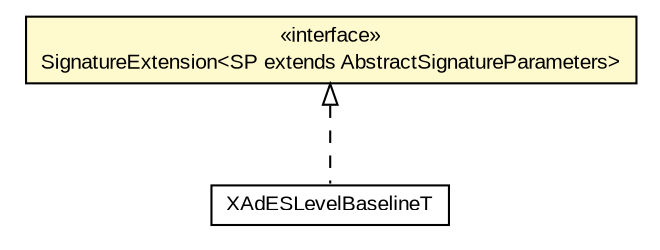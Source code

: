#!/usr/local/bin/dot
#
# Class diagram 
# Generated by UMLGraph version R5_6-24-gf6e263 (http://www.umlgraph.org/)
#

digraph G {
	edge [fontname="arial",fontsize=10,labelfontname="arial",labelfontsize=10];
	node [fontname="arial",fontsize=10,shape=plaintext];
	nodesep=0.25;
	ranksep=0.5;
	// eu.europa.esig.dss.signature.SignatureExtension<SP extends eu.europa.esig.dss.AbstractSignatureParameters>
	c615899 [label=<<table title="eu.europa.esig.dss.signature.SignatureExtension" border="0" cellborder="1" cellspacing="0" cellpadding="2" port="p" bgcolor="lemonChiffon" href="./SignatureExtension.html">
		<tr><td><table border="0" cellspacing="0" cellpadding="1">
<tr><td align="center" balign="center"> &#171;interface&#187; </td></tr>
<tr><td align="center" balign="center"> SignatureExtension&lt;SP extends AbstractSignatureParameters&gt; </td></tr>
		</table></td></tr>
		</table>>, URL="./SignatureExtension.html", fontname="arial", fontcolor="black", fontsize=10.0];
	// eu.europa.esig.dss.xades.signature.XAdESLevelBaselineT
	c616554 [label=<<table title="eu.europa.esig.dss.xades.signature.XAdESLevelBaselineT" border="0" cellborder="1" cellspacing="0" cellpadding="2" port="p" href="../xades/signature/XAdESLevelBaselineT.html">
		<tr><td><table border="0" cellspacing="0" cellpadding="1">
<tr><td align="center" balign="center"> XAdESLevelBaselineT </td></tr>
		</table></td></tr>
		</table>>, URL="../xades/signature/XAdESLevelBaselineT.html", fontname="arial", fontcolor="black", fontsize=10.0];
	//eu.europa.esig.dss.xades.signature.XAdESLevelBaselineT implements eu.europa.esig.dss.signature.SignatureExtension<SP extends eu.europa.esig.dss.AbstractSignatureParameters>
	c615899:p -> c616554:p [dir=back,arrowtail=empty,style=dashed];
}

